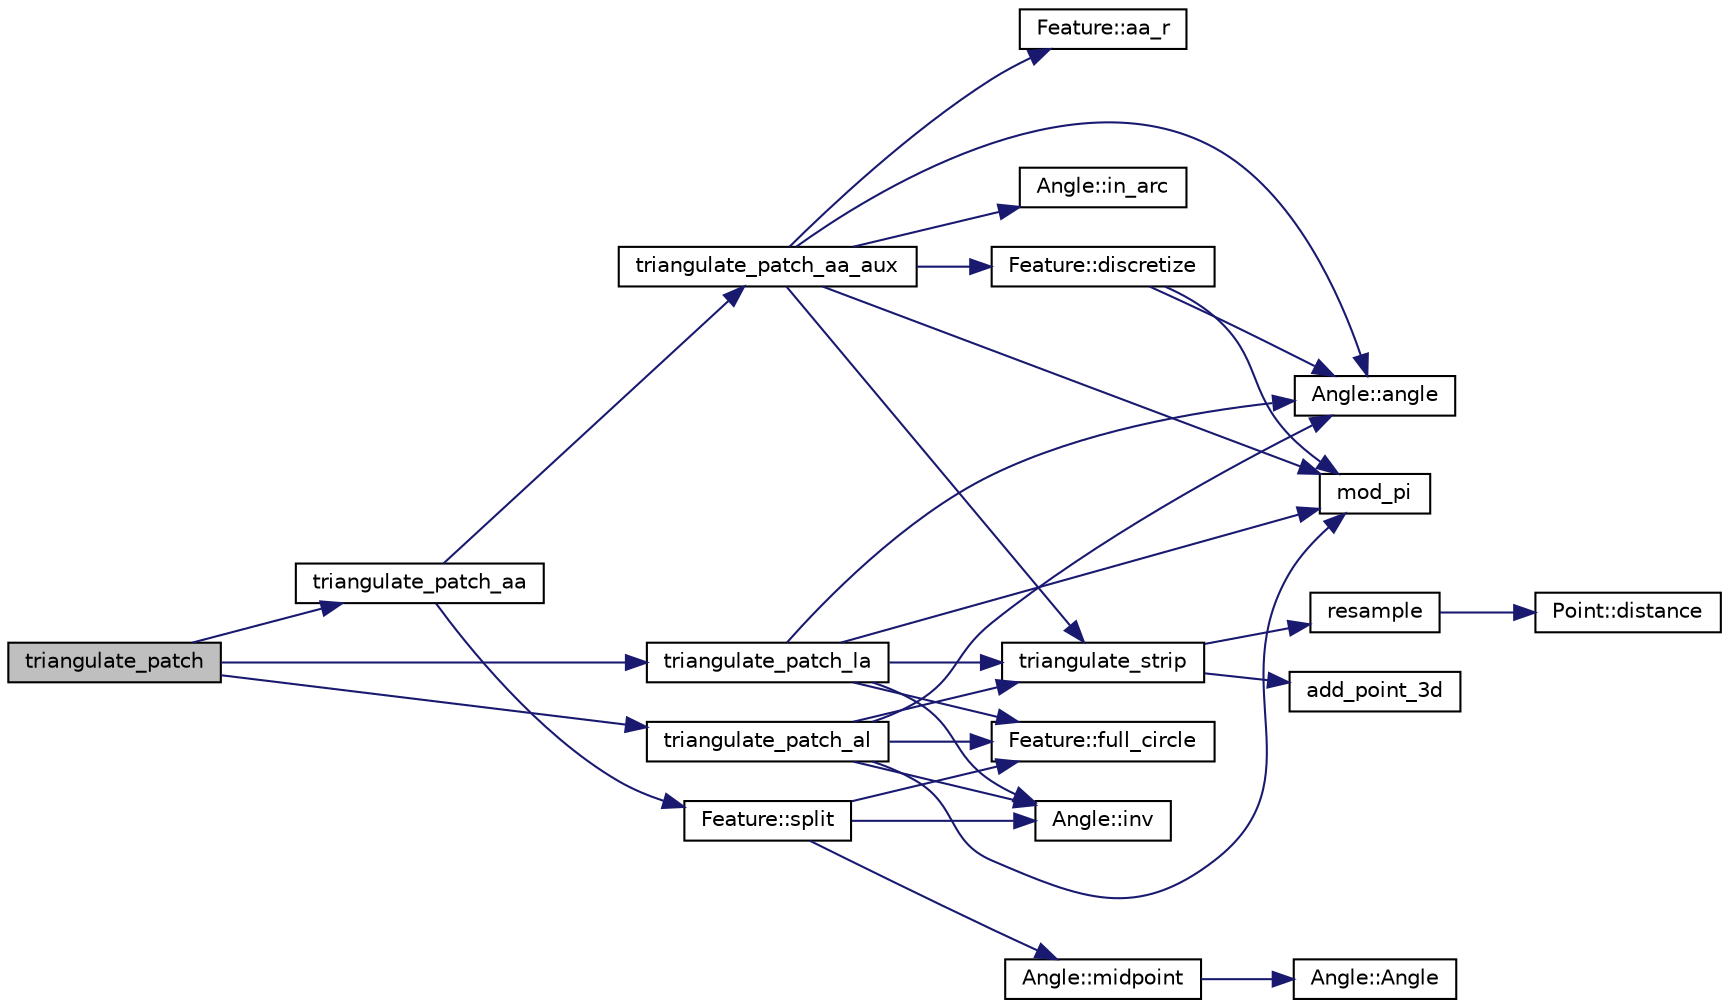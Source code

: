 digraph "triangulate_patch"
{
 // LATEX_PDF_SIZE
  edge [fontname="Helvetica",fontsize="10",labelfontname="Helvetica",labelfontsize="10"];
  node [fontname="Helvetica",fontsize="10",shape=record];
  rankdir="LR";
  Node1 [label="triangulate_patch",height=0.2,width=0.4,color="black", fillcolor="grey75", style="filled", fontcolor="black",tooltip=" "];
  Node1 -> Node2 [color="midnightblue",fontsize="10",style="solid",fontname="Helvetica"];
  Node2 [label="triangulate_patch_aa",height=0.2,width=0.4,color="black", fillcolor="white", style="filled",URL="$d7/d5f/system_8_c.html#adb0daf493d0efd846d00b467be3be6be",tooltip=" "];
  Node2 -> Node3 [color="midnightblue",fontsize="10",style="solid",fontname="Helvetica"];
  Node3 [label="Feature::split",height=0.2,width=0.4,color="black", fillcolor="white", style="filled",URL="$d7/d76/class_feature.html#ac271e51b5f016e6b334bd7cddaf622c0",tooltip=" "];
  Node3 -> Node4 [color="midnightblue",fontsize="10",style="solid",fontname="Helvetica"];
  Node4 [label="Feature::full_circle",height=0.2,width=0.4,color="black", fillcolor="white", style="filled",URL="$d7/d76/class_feature.html#aa646edd96e2330b819223abe501dd9d0",tooltip=" "];
  Node3 -> Node5 [color="midnightblue",fontsize="10",style="solid",fontname="Helvetica"];
  Node5 [label="Angle::inv",height=0.2,width=0.4,color="black", fillcolor="white", style="filled",URL="$d2/d39/class_angle.html#a89ceb8b5a8875a955f2b7b3f9397f5a1",tooltip=" "];
  Node3 -> Node6 [color="midnightblue",fontsize="10",style="solid",fontname="Helvetica"];
  Node6 [label="Angle::midpoint",height=0.2,width=0.4,color="black", fillcolor="white", style="filled",URL="$d2/d39/class_angle.html#ae629906afe7b1653d224d953c857495a",tooltip=" "];
  Node6 -> Node7 [color="midnightblue",fontsize="10",style="solid",fontname="Helvetica"];
  Node7 [label="Angle::Angle",height=0.2,width=0.4,color="black", fillcolor="white", style="filled",URL="$d2/d39/class_angle.html#aca3c6e1519b40835d31736430ca082a9",tooltip=" "];
  Node2 -> Node8 [color="midnightblue",fontsize="10",style="solid",fontname="Helvetica"];
  Node8 [label="triangulate_patch_aa_aux",height=0.2,width=0.4,color="black", fillcolor="white", style="filled",URL="$d7/d5f/system_8_c.html#a18e735fdce69e5a2c9ad53855e4f3a67",tooltip=" "];
  Node8 -> Node9 [color="midnightblue",fontsize="10",style="solid",fontname="Helvetica"];
  Node9 [label="Feature::aa_r",height=0.2,width=0.4,color="black", fillcolor="white", style="filled",URL="$d7/d76/class_feature.html#a83bb82ac301bec8550a7adaf49bd15f6",tooltip=" "];
  Node8 -> Node10 [color="midnightblue",fontsize="10",style="solid",fontname="Helvetica"];
  Node10 [label="Angle::angle",height=0.2,width=0.4,color="black", fillcolor="white", style="filled",URL="$d2/d39/class_angle.html#aeaf5fb65710c144ceed0a9105347af3c",tooltip=" "];
  Node8 -> Node11 [color="midnightblue",fontsize="10",style="solid",fontname="Helvetica"];
  Node11 [label="Feature::discretize",height=0.2,width=0.4,color="black", fillcolor="white", style="filled",URL="$d7/d76/class_feature.html#a113fad92250ae37d9981479b8748e2d6",tooltip=" "];
  Node11 -> Node10 [color="midnightblue",fontsize="10",style="solid",fontname="Helvetica"];
  Node11 -> Node12 [color="midnightblue",fontsize="10",style="solid",fontname="Helvetica"];
  Node12 [label="mod_pi",height=0.2,width=0.4,color="black", fillcolor="white", style="filled",URL="$d6/d39/cs_8_c.html#acbffffcb40f86b2239411252d8d40ff5",tooltip=" "];
  Node8 -> Node13 [color="midnightblue",fontsize="10",style="solid",fontname="Helvetica"];
  Node13 [label="Angle::in_arc",height=0.2,width=0.4,color="black", fillcolor="white", style="filled",URL="$d2/d39/class_angle.html#a9bfaea5dfe9608a7588b0a061f989b6c",tooltip=" "];
  Node8 -> Node12 [color="midnightblue",fontsize="10",style="solid",fontname="Helvetica"];
  Node8 -> Node14 [color="midnightblue",fontsize="10",style="solid",fontname="Helvetica"];
  Node14 [label="triangulate_strip",height=0.2,width=0.4,color="black", fillcolor="white", style="filled",URL="$d7/d5f/system_8_c.html#a49268a9394e3d02ad87b074509075acb",tooltip=" "];
  Node14 -> Node15 [color="midnightblue",fontsize="10",style="solid",fontname="Helvetica"];
  Node15 [label="add_point_3d",height=0.2,width=0.4,color="black", fillcolor="white", style="filled",URL="$d7/d5f/system_8_c.html#a3e8494501350689592901382a4e21591",tooltip=" "];
  Node14 -> Node16 [color="midnightblue",fontsize="10",style="solid",fontname="Helvetica"];
  Node16 [label="resample",height=0.2,width=0.4,color="black", fillcolor="white", style="filled",URL="$d7/d5f/system_8_c.html#a5e264d3b479aaf1b8773db93ad89d613",tooltip=" "];
  Node16 -> Node17 [color="midnightblue",fontsize="10",style="solid",fontname="Helvetica"];
  Node17 [label="Point::distance",height=0.2,width=0.4,color="black", fillcolor="white", style="filled",URL="$d0/d69/class_point.html#acc3058eeeacca7bab08c0c893ff4af2a",tooltip=" "];
  Node1 -> Node18 [color="midnightblue",fontsize="10",style="solid",fontname="Helvetica"];
  Node18 [label="triangulate_patch_al",height=0.2,width=0.4,color="black", fillcolor="white", style="filled",URL="$d7/d5f/system_8_c.html#a70fb68249e675197d9bb29bddbe0cd53",tooltip=" "];
  Node18 -> Node10 [color="midnightblue",fontsize="10",style="solid",fontname="Helvetica"];
  Node18 -> Node4 [color="midnightblue",fontsize="10",style="solid",fontname="Helvetica"];
  Node18 -> Node5 [color="midnightblue",fontsize="10",style="solid",fontname="Helvetica"];
  Node18 -> Node12 [color="midnightblue",fontsize="10",style="solid",fontname="Helvetica"];
  Node18 -> Node14 [color="midnightblue",fontsize="10",style="solid",fontname="Helvetica"];
  Node1 -> Node19 [color="midnightblue",fontsize="10",style="solid",fontname="Helvetica"];
  Node19 [label="triangulate_patch_la",height=0.2,width=0.4,color="black", fillcolor="white", style="filled",URL="$d7/d5f/system_8_c.html#a6139aa9001df9395b2266a56e68546b7",tooltip=" "];
  Node19 -> Node10 [color="midnightblue",fontsize="10",style="solid",fontname="Helvetica"];
  Node19 -> Node4 [color="midnightblue",fontsize="10",style="solid",fontname="Helvetica"];
  Node19 -> Node5 [color="midnightblue",fontsize="10",style="solid",fontname="Helvetica"];
  Node19 -> Node12 [color="midnightblue",fontsize="10",style="solid",fontname="Helvetica"];
  Node19 -> Node14 [color="midnightblue",fontsize="10",style="solid",fontname="Helvetica"];
}
